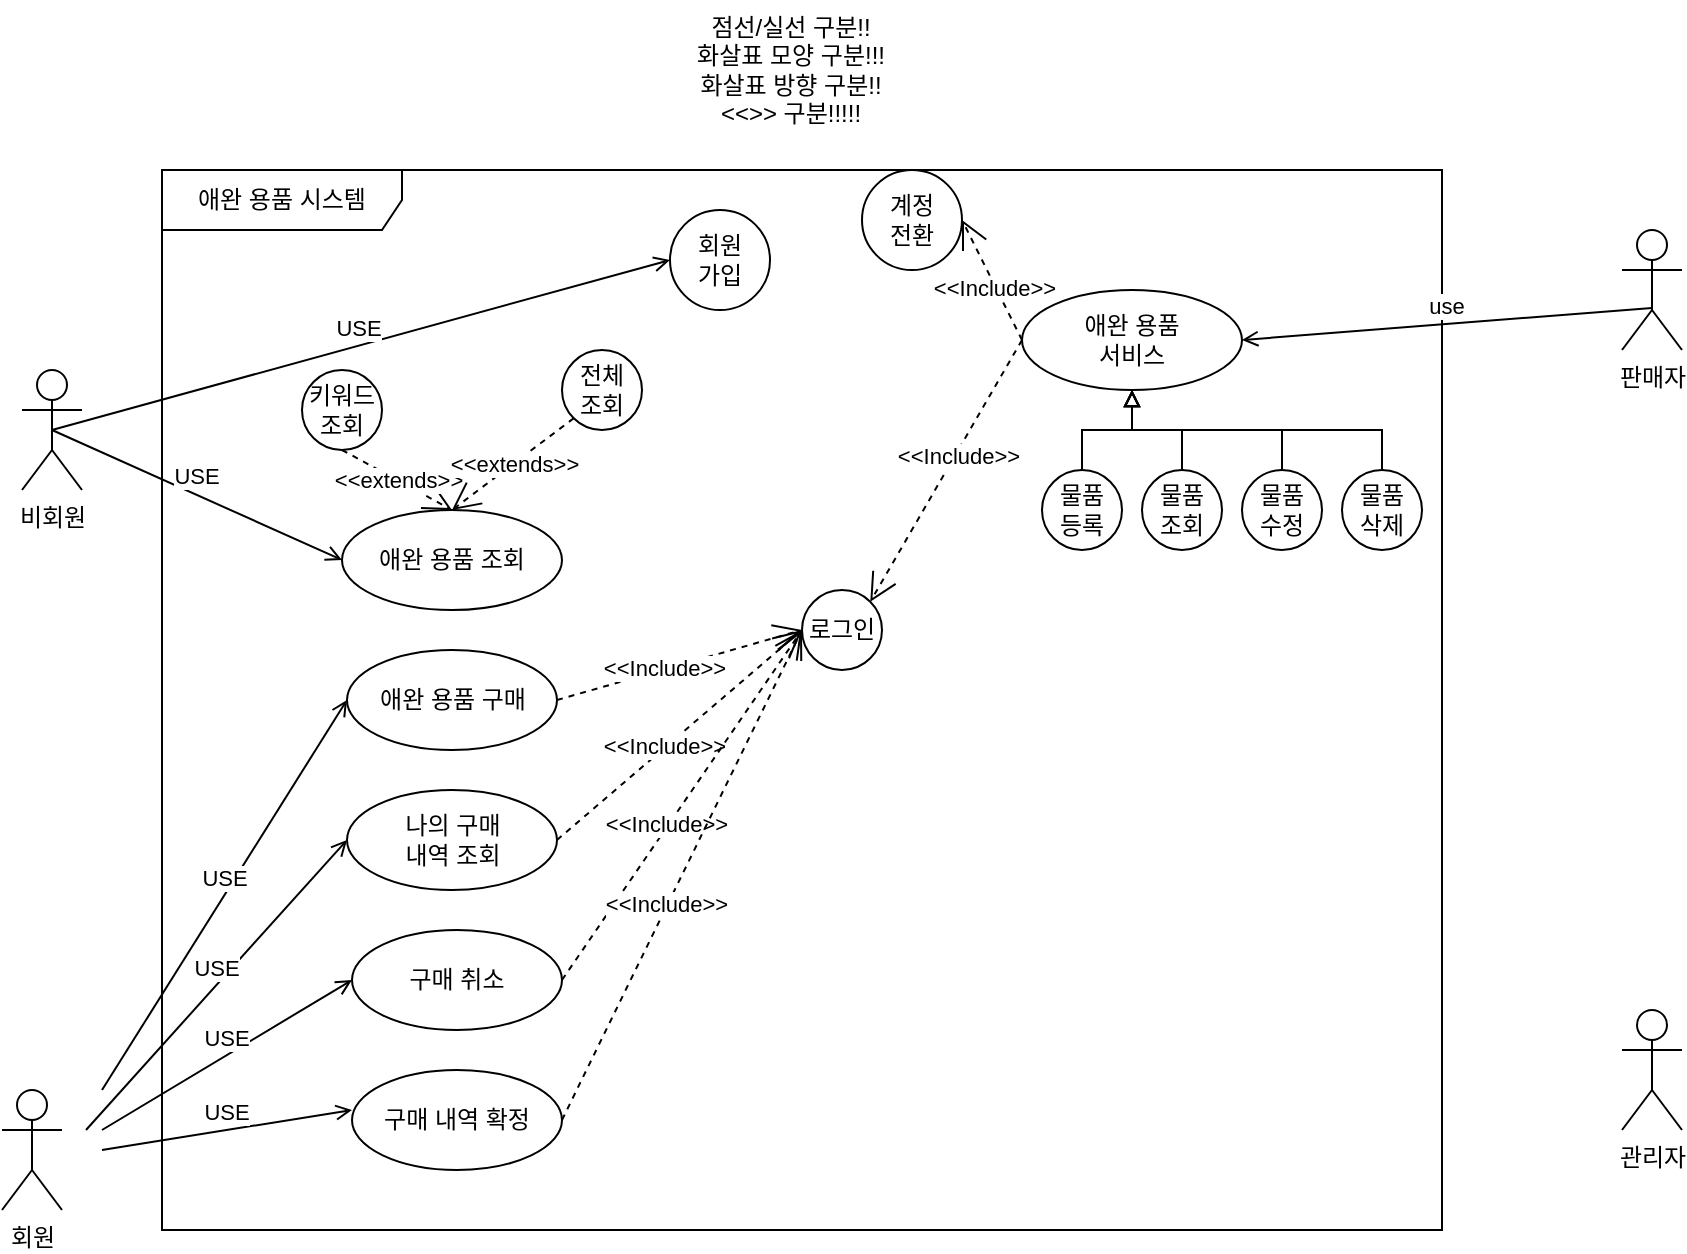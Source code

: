 <mxfile version="26.0.6">
  <diagram name="페이지-1" id="ZPVpl0MalYBSn-rC9XUV">
    <mxGraphModel dx="1434" dy="1949" grid="1" gridSize="10" guides="1" tooltips="1" connect="1" arrows="1" fold="1" page="1" pageScale="1" pageWidth="827" pageHeight="1169" math="0" shadow="0">
      <root>
        <mxCell id="0" />
        <mxCell id="1" parent="0" />
        <mxCell id="ZrvgN2DBzf6jPBexT-yE-1" value="애완 용품 시스템" style="shape=umlFrame;whiteSpace=wrap;html=1;pointerEvents=0;width=120;height=30;" vertex="1" parent="1">
          <mxGeometry x="160" width="640" height="530" as="geometry" />
        </mxCell>
        <mxCell id="ZrvgN2DBzf6jPBexT-yE-2" value="비회원" style="shape=umlActor;verticalLabelPosition=bottom;verticalAlign=top;html=1;" vertex="1" parent="1">
          <mxGeometry x="90" y="100" width="30" height="60" as="geometry" />
        </mxCell>
        <mxCell id="ZrvgN2DBzf6jPBexT-yE-3" value="회원" style="shape=umlActor;verticalLabelPosition=bottom;verticalAlign=top;html=1;" vertex="1" parent="1">
          <mxGeometry x="80" y="460" width="30" height="60" as="geometry" />
        </mxCell>
        <mxCell id="ZrvgN2DBzf6jPBexT-yE-4" value="관리자" style="shape=umlActor;verticalLabelPosition=bottom;verticalAlign=top;html=1;" vertex="1" parent="1">
          <mxGeometry x="890" y="420" width="30" height="60" as="geometry" />
        </mxCell>
        <mxCell id="ZrvgN2DBzf6jPBexT-yE-5" value="판매자" style="shape=umlActor;verticalLabelPosition=bottom;verticalAlign=top;html=1;" vertex="1" parent="1">
          <mxGeometry x="890" y="30" width="30" height="60" as="geometry" />
        </mxCell>
        <mxCell id="ZrvgN2DBzf6jPBexT-yE-6" value="애완 용품 조회" style="ellipse;whiteSpace=wrap;html=1;" vertex="1" parent="1">
          <mxGeometry x="250" y="170" width="110" height="50" as="geometry" />
        </mxCell>
        <mxCell id="ZrvgN2DBzf6jPBexT-yE-7" value="애완 용품 구매" style="ellipse;whiteSpace=wrap;html=1;" vertex="1" parent="1">
          <mxGeometry x="252.5" y="240" width="105" height="50" as="geometry" />
        </mxCell>
        <mxCell id="ZrvgN2DBzf6jPBexT-yE-8" value="나의 구매&lt;div&gt;내역 조회&lt;/div&gt;" style="ellipse;whiteSpace=wrap;html=1;" vertex="1" parent="1">
          <mxGeometry x="252.5" y="310" width="105" height="50" as="geometry" />
        </mxCell>
        <mxCell id="ZrvgN2DBzf6jPBexT-yE-9" value="구매 취소" style="ellipse;whiteSpace=wrap;html=1;" vertex="1" parent="1">
          <mxGeometry x="255" y="380" width="105" height="50" as="geometry" />
        </mxCell>
        <mxCell id="ZrvgN2DBzf6jPBexT-yE-10" value="구매 내역 확정" style="ellipse;whiteSpace=wrap;html=1;" vertex="1" parent="1">
          <mxGeometry x="255" y="450" width="105" height="50" as="geometry" />
        </mxCell>
        <mxCell id="ZrvgN2DBzf6jPBexT-yE-11" value="USE" style="html=1;verticalAlign=bottom;endArrow=open;curved=0;rounded=0;entryX=0;entryY=0.5;entryDx=0;entryDy=0;endFill=0;exitX=0.5;exitY=0.5;exitDx=0;exitDy=0;exitPerimeter=0;" edge="1" parent="1" source="ZrvgN2DBzf6jPBexT-yE-2" target="ZrvgN2DBzf6jPBexT-yE-6">
          <mxGeometry x="-0.008" width="80" relative="1" as="geometry">
            <mxPoint x="110" y="130" as="sourcePoint" />
            <mxPoint x="230" y="200" as="targetPoint" />
            <mxPoint as="offset" />
          </mxGeometry>
        </mxCell>
        <mxCell id="ZrvgN2DBzf6jPBexT-yE-12" value="USE" style="html=1;verticalAlign=bottom;endArrow=open;curved=0;rounded=0;entryX=0;entryY=0.5;entryDx=0;entryDy=0;endFill=0;" edge="1" parent="1" target="ZrvgN2DBzf6jPBexT-yE-7">
          <mxGeometry x="-0.008" width="80" relative="1" as="geometry">
            <mxPoint x="130" y="460" as="sourcePoint" />
            <mxPoint x="220" y="430" as="targetPoint" />
            <mxPoint as="offset" />
          </mxGeometry>
        </mxCell>
        <mxCell id="ZrvgN2DBzf6jPBexT-yE-13" value="USE" style="html=1;verticalAlign=bottom;endArrow=open;curved=0;rounded=0;entryX=0;entryY=0.5;entryDx=0;entryDy=0;endFill=0;" edge="1" parent="1" target="ZrvgN2DBzf6jPBexT-yE-8">
          <mxGeometry x="-0.008" width="80" relative="1" as="geometry">
            <mxPoint x="122" y="480" as="sourcePoint" />
            <mxPoint x="255" y="295" as="targetPoint" />
            <mxPoint as="offset" />
          </mxGeometry>
        </mxCell>
        <mxCell id="ZrvgN2DBzf6jPBexT-yE-14" value="USE" style="html=1;verticalAlign=bottom;endArrow=open;curved=0;rounded=0;entryX=0;entryY=0.5;entryDx=0;entryDy=0;endFill=0;" edge="1" parent="1" target="ZrvgN2DBzf6jPBexT-yE-9">
          <mxGeometry x="-0.008" width="80" relative="1" as="geometry">
            <mxPoint x="130" y="480" as="sourcePoint" />
            <mxPoint x="273" y="285" as="targetPoint" />
            <mxPoint as="offset" />
          </mxGeometry>
        </mxCell>
        <mxCell id="ZrvgN2DBzf6jPBexT-yE-15" value="USE" style="html=1;verticalAlign=bottom;endArrow=open;curved=0;rounded=0;entryX=0;entryY=0.5;entryDx=0;entryDy=0;endFill=0;" edge="1" parent="1">
          <mxGeometry x="-0.008" width="80" relative="1" as="geometry">
            <mxPoint x="130" y="490" as="sourcePoint" />
            <mxPoint x="255" y="470" as="targetPoint" />
            <mxPoint as="offset" />
          </mxGeometry>
        </mxCell>
        <mxCell id="ZrvgN2DBzf6jPBexT-yE-16" value="점선/실선 구분!!&lt;br&gt;화살표 모양 구분!!!&lt;div&gt;화살표 방향 구분!!&lt;/div&gt;&lt;div&gt;&amp;lt;&amp;lt;&amp;gt;&amp;gt; 구분!!!!!&lt;/div&gt;" style="text;html=1;align=center;verticalAlign=middle;resizable=0;points=[];autosize=1;strokeColor=none;fillColor=none;" vertex="1" parent="1">
          <mxGeometry x="414" y="-85" width="120" height="70" as="geometry" />
        </mxCell>
        <mxCell id="ZrvgN2DBzf6jPBexT-yE-17" value="전체&lt;br&gt;조회" style="ellipse;whiteSpace=wrap;html=1;" vertex="1" parent="1">
          <mxGeometry x="360" y="90" width="40" height="40" as="geometry" />
        </mxCell>
        <mxCell id="ZrvgN2DBzf6jPBexT-yE-18" value="키워드&lt;br&gt;조회" style="ellipse;whiteSpace=wrap;html=1;" vertex="1" parent="1">
          <mxGeometry x="230" y="100" width="40" height="40" as="geometry" />
        </mxCell>
        <mxCell id="ZrvgN2DBzf6jPBexT-yE-19" value="&amp;lt;&amp;lt;extends&amp;gt;&amp;gt;" style="endArrow=open;endSize=12;dashed=1;html=1;rounded=0;entryX=0.5;entryY=0;entryDx=0;entryDy=0;exitX=0.5;exitY=1;exitDx=0;exitDy=0;" edge="1" parent="1" source="ZrvgN2DBzf6jPBexT-yE-18" target="ZrvgN2DBzf6jPBexT-yE-6">
          <mxGeometry width="160" relative="1" as="geometry">
            <mxPoint x="390" y="154" as="sourcePoint" />
            <mxPoint x="370" y="205" as="targetPoint" />
          </mxGeometry>
        </mxCell>
        <mxCell id="ZrvgN2DBzf6jPBexT-yE-20" value="&amp;lt;&amp;lt;extends&amp;gt;&amp;gt;" style="endArrow=open;endSize=12;dashed=1;html=1;rounded=0;entryX=0.5;entryY=0;entryDx=0;entryDy=0;exitX=0;exitY=1;exitDx=0;exitDy=0;" edge="1" parent="1" source="ZrvgN2DBzf6jPBexT-yE-17" target="ZrvgN2DBzf6jPBexT-yE-6">
          <mxGeometry width="160" relative="1" as="geometry">
            <mxPoint x="400" y="164" as="sourcePoint" />
            <mxPoint x="380" y="215" as="targetPoint" />
          </mxGeometry>
        </mxCell>
        <mxCell id="ZrvgN2DBzf6jPBexT-yE-21" value="로그인" style="ellipse;whiteSpace=wrap;html=1;" vertex="1" parent="1">
          <mxGeometry x="480" y="210" width="40" height="40" as="geometry" />
        </mxCell>
        <mxCell id="ZrvgN2DBzf6jPBexT-yE-22" value="&amp;lt;&amp;lt;Include&amp;gt;&amp;gt;" style="endArrow=open;endSize=12;dashed=1;html=1;rounded=0;entryX=0;entryY=0.5;entryDx=0;entryDy=0;exitX=1;exitY=0.5;exitDx=0;exitDy=0;" edge="1" parent="1" source="ZrvgN2DBzf6jPBexT-yE-7" target="ZrvgN2DBzf6jPBexT-yE-21">
          <mxGeometry x="-0.12" y="1" width="160" relative="1" as="geometry">
            <mxPoint x="515" y="330" as="sourcePoint" />
            <mxPoint x="414" y="290" as="targetPoint" />
            <mxPoint as="offset" />
          </mxGeometry>
        </mxCell>
        <mxCell id="ZrvgN2DBzf6jPBexT-yE-23" value="&amp;lt;&amp;lt;Include&amp;gt;&amp;gt;" style="endArrow=open;endSize=12;dashed=1;html=1;rounded=0;entryX=0;entryY=0.5;entryDx=0;entryDy=0;exitX=1;exitY=0.5;exitDx=0;exitDy=0;" edge="1" parent="1" source="ZrvgN2DBzf6jPBexT-yE-8" target="ZrvgN2DBzf6jPBexT-yE-21">
          <mxGeometry x="-0.12" y="1" width="160" relative="1" as="geometry">
            <mxPoint x="368" y="275" as="sourcePoint" />
            <mxPoint x="490" y="240" as="targetPoint" />
            <mxPoint as="offset" />
          </mxGeometry>
        </mxCell>
        <mxCell id="ZrvgN2DBzf6jPBexT-yE-24" value="&amp;lt;&amp;lt;Include&amp;gt;&amp;gt;" style="endArrow=open;endSize=12;dashed=1;html=1;rounded=0;exitX=1;exitY=0.5;exitDx=0;exitDy=0;" edge="1" parent="1" source="ZrvgN2DBzf6jPBexT-yE-9">
          <mxGeometry x="-0.12" y="1" width="160" relative="1" as="geometry">
            <mxPoint x="378" y="285" as="sourcePoint" />
            <mxPoint x="480" y="230" as="targetPoint" />
            <mxPoint as="offset" />
          </mxGeometry>
        </mxCell>
        <mxCell id="ZrvgN2DBzf6jPBexT-yE-25" value="&amp;lt;&amp;lt;Include&amp;gt;&amp;gt;" style="endArrow=open;endSize=12;dashed=1;html=1;rounded=0;entryX=0;entryY=0.5;entryDx=0;entryDy=0;exitX=1;exitY=0.5;exitDx=0;exitDy=0;" edge="1" parent="1" source="ZrvgN2DBzf6jPBexT-yE-10" target="ZrvgN2DBzf6jPBexT-yE-21">
          <mxGeometry x="-0.12" y="1" width="160" relative="1" as="geometry">
            <mxPoint x="388" y="295" as="sourcePoint" />
            <mxPoint x="510" y="260" as="targetPoint" />
            <mxPoint as="offset" />
          </mxGeometry>
        </mxCell>
        <mxCell id="ZrvgN2DBzf6jPBexT-yE-26" value="애완 용품&lt;div&gt;서비스&lt;/div&gt;" style="ellipse;whiteSpace=wrap;html=1;" vertex="1" parent="1">
          <mxGeometry x="590" y="60" width="110" height="50" as="geometry" />
        </mxCell>
        <mxCell id="ZrvgN2DBzf6jPBexT-yE-27" style="edgeStyle=orthogonalEdgeStyle;rounded=0;orthogonalLoop=1;jettySize=auto;html=1;entryX=0.5;entryY=1;entryDx=0;entryDy=0;endArrow=block;endFill=0;" edge="1" parent="1" source="ZrvgN2DBzf6jPBexT-yE-28" target="ZrvgN2DBzf6jPBexT-yE-26">
          <mxGeometry relative="1" as="geometry" />
        </mxCell>
        <mxCell id="ZrvgN2DBzf6jPBexT-yE-28" value="&lt;div&gt;물품&lt;/div&gt;등록" style="ellipse;whiteSpace=wrap;html=1;" vertex="1" parent="1">
          <mxGeometry x="600" y="150" width="40" height="40" as="geometry" />
        </mxCell>
        <mxCell id="ZrvgN2DBzf6jPBexT-yE-29" style="edgeStyle=orthogonalEdgeStyle;rounded=0;orthogonalLoop=1;jettySize=auto;html=1;entryX=0.5;entryY=1;entryDx=0;entryDy=0;endArrow=block;endFill=0;" edge="1" parent="1" source="ZrvgN2DBzf6jPBexT-yE-30" target="ZrvgN2DBzf6jPBexT-yE-26">
          <mxGeometry relative="1" as="geometry" />
        </mxCell>
        <mxCell id="ZrvgN2DBzf6jPBexT-yE-30" value="&lt;div&gt;물품&lt;/div&gt;조회" style="ellipse;whiteSpace=wrap;html=1;" vertex="1" parent="1">
          <mxGeometry x="650" y="150" width="40" height="40" as="geometry" />
        </mxCell>
        <mxCell id="ZrvgN2DBzf6jPBexT-yE-31" style="edgeStyle=orthogonalEdgeStyle;rounded=0;orthogonalLoop=1;jettySize=auto;html=1;entryX=0.5;entryY=1;entryDx=0;entryDy=0;endArrow=block;endFill=0;" edge="1" parent="1" source="ZrvgN2DBzf6jPBexT-yE-32" target="ZrvgN2DBzf6jPBexT-yE-26">
          <mxGeometry relative="1" as="geometry" />
        </mxCell>
        <mxCell id="ZrvgN2DBzf6jPBexT-yE-32" value="&lt;div&gt;물품&lt;/div&gt;수정" style="ellipse;whiteSpace=wrap;html=1;" vertex="1" parent="1">
          <mxGeometry x="700" y="150" width="40" height="40" as="geometry" />
        </mxCell>
        <mxCell id="ZrvgN2DBzf6jPBexT-yE-33" style="edgeStyle=orthogonalEdgeStyle;rounded=0;orthogonalLoop=1;jettySize=auto;html=1;entryX=0.5;entryY=1;entryDx=0;entryDy=0;endArrow=block;endFill=0;" edge="1" parent="1" source="ZrvgN2DBzf6jPBexT-yE-34" target="ZrvgN2DBzf6jPBexT-yE-26">
          <mxGeometry relative="1" as="geometry">
            <Array as="points">
              <mxPoint x="770" y="130" />
              <mxPoint x="645" y="130" />
            </Array>
          </mxGeometry>
        </mxCell>
        <mxCell id="ZrvgN2DBzf6jPBexT-yE-34" value="&lt;div&gt;물품&lt;/div&gt;삭제" style="ellipse;whiteSpace=wrap;html=1;" vertex="1" parent="1">
          <mxGeometry x="750" y="150" width="40" height="40" as="geometry" />
        </mxCell>
        <mxCell id="ZrvgN2DBzf6jPBexT-yE-35" value="use" style="html=1;verticalAlign=bottom;endArrow=open;curved=0;rounded=0;entryX=1;entryY=0.5;entryDx=0;entryDy=0;exitX=0.5;exitY=0.65;exitDx=0;exitDy=0;exitPerimeter=0;endFill=0;" edge="1" parent="1" source="ZrvgN2DBzf6jPBexT-yE-5" target="ZrvgN2DBzf6jPBexT-yE-26">
          <mxGeometry width="80" relative="1" as="geometry">
            <mxPoint x="490" y="320" as="sourcePoint" />
            <mxPoint x="570" y="320" as="targetPoint" />
          </mxGeometry>
        </mxCell>
        <mxCell id="ZrvgN2DBzf6jPBexT-yE-36" value="&amp;lt;&amp;lt;Include&amp;gt;&amp;gt;" style="endArrow=open;endSize=12;dashed=1;html=1;rounded=0;entryX=1;entryY=0;entryDx=0;entryDy=0;exitX=0;exitY=0.5;exitDx=0;exitDy=0;" edge="1" parent="1" source="ZrvgN2DBzf6jPBexT-yE-26" target="ZrvgN2DBzf6jPBexT-yE-21">
          <mxGeometry x="-0.12" y="1" width="160" relative="1" as="geometry">
            <mxPoint x="433.5" y="165" as="sourcePoint" />
            <mxPoint x="534.142" y="235.858" as="targetPoint" />
            <mxPoint as="offset" />
          </mxGeometry>
        </mxCell>
        <mxCell id="ZrvgN2DBzf6jPBexT-yE-37" value="계정&lt;div&gt;전환&lt;/div&gt;" style="ellipse;whiteSpace=wrap;html=1;" vertex="1" parent="1">
          <mxGeometry x="510" width="50" height="50" as="geometry" />
        </mxCell>
        <mxCell id="ZrvgN2DBzf6jPBexT-yE-38" value="&amp;lt;&amp;lt;Include&amp;gt;&amp;gt;" style="endArrow=open;endSize=12;dashed=1;html=1;rounded=0;entryX=1;entryY=0.5;entryDx=0;entryDy=0;exitX=0;exitY=0.5;exitDx=0;exitDy=0;" edge="1" parent="1" source="ZrvgN2DBzf6jPBexT-yE-26" target="ZrvgN2DBzf6jPBexT-yE-37">
          <mxGeometry x="-0.12" y="1" width="160" relative="1" as="geometry">
            <mxPoint x="600" y="95" as="sourcePoint" />
            <mxPoint x="544" y="246" as="targetPoint" />
            <mxPoint as="offset" />
          </mxGeometry>
        </mxCell>
        <mxCell id="ZrvgN2DBzf6jPBexT-yE-39" value="USE" style="html=1;verticalAlign=bottom;endArrow=open;curved=0;rounded=0;entryX=0;entryY=0.5;entryDx=0;entryDy=0;endFill=0;exitX=0.5;exitY=0.5;exitDx=0;exitDy=0;exitPerimeter=0;" edge="1" parent="1" source="ZrvgN2DBzf6jPBexT-yE-2" target="ZrvgN2DBzf6jPBexT-yE-40">
          <mxGeometry x="-0.008" width="80" relative="1" as="geometry">
            <mxPoint x="150" y="150" as="sourcePoint" />
            <mxPoint x="260" y="205" as="targetPoint" />
            <mxPoint as="offset" />
          </mxGeometry>
        </mxCell>
        <mxCell id="ZrvgN2DBzf6jPBexT-yE-40" value="회원&lt;div&gt;가입&lt;/div&gt;" style="ellipse;whiteSpace=wrap;html=1;" vertex="1" parent="1">
          <mxGeometry x="414" y="20" width="50" height="50" as="geometry" />
        </mxCell>
      </root>
    </mxGraphModel>
  </diagram>
</mxfile>
